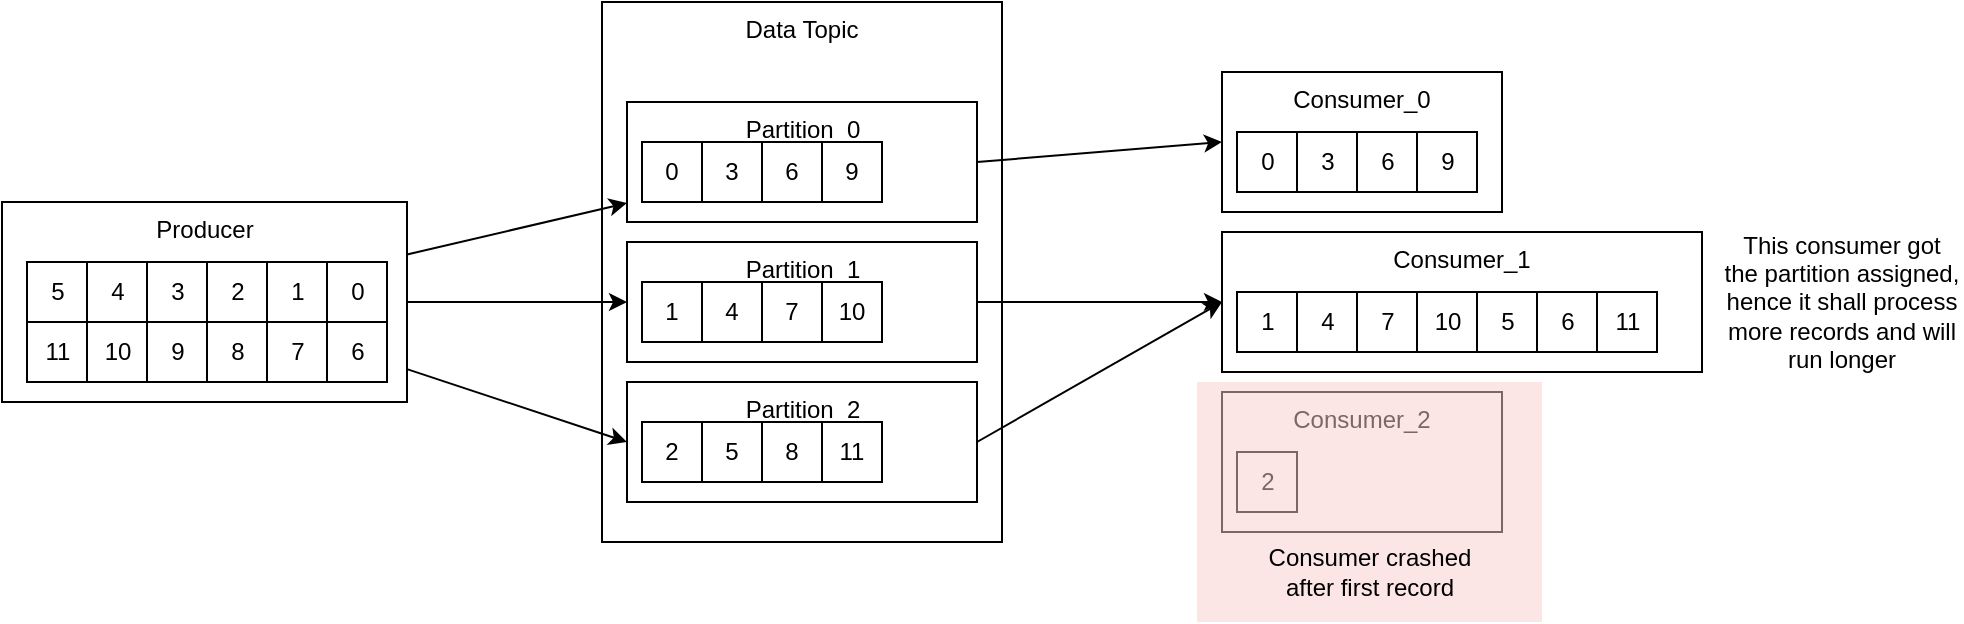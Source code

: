 <mxfile version="22.1.21" type="device">
  <diagram name="Page-1" id="azc2-ThuC2YT-2fPCF3p">
    <mxGraphModel dx="1434" dy="854" grid="1" gridSize="10" guides="1" tooltips="1" connect="1" arrows="1" fold="1" page="1" pageScale="1" pageWidth="3300" pageHeight="4681" math="0" shadow="0">
      <root>
        <mxCell id="0" />
        <mxCell id="1" parent="0" />
        <mxCell id="arF1o24mGjveasYSjzpN-28" value="Data Topic" style="rounded=0;whiteSpace=wrap;html=1;verticalAlign=top;" parent="1" vertex="1">
          <mxGeometry x="460" y="190" width="200" height="270" as="geometry" />
        </mxCell>
        <mxCell id="-C41blwelcrBBVChFcjn-21" style="rounded=0;orthogonalLoop=1;jettySize=auto;html=1;" edge="1" parent="1" source="-C41blwelcrBBVChFcjn-18" target="-C41blwelcrBBVChFcjn-2">
          <mxGeometry relative="1" as="geometry" />
        </mxCell>
        <mxCell id="-C41blwelcrBBVChFcjn-22" style="rounded=0;orthogonalLoop=1;jettySize=auto;html=1;entryX=0;entryY=0.5;entryDx=0;entryDy=0;" edge="1" parent="1" source="-C41blwelcrBBVChFcjn-18" target="-C41blwelcrBBVChFcjn-3">
          <mxGeometry relative="1" as="geometry" />
        </mxCell>
        <mxCell id="-C41blwelcrBBVChFcjn-18" value="Producer" style="rounded=0;whiteSpace=wrap;html=1;verticalAlign=top;labelPosition=center;verticalLabelPosition=middle;align=center;" vertex="1" parent="1">
          <mxGeometry x="160" y="290" width="202.5" height="100" as="geometry" />
        </mxCell>
        <mxCell id="-C41blwelcrBBVChFcjn-50" style="rounded=0;orthogonalLoop=1;jettySize=auto;html=1;entryX=0;entryY=0.5;entryDx=0;entryDy=0;exitX=1;exitY=0.5;exitDx=0;exitDy=0;" edge="1" parent="1" source="arF1o24mGjveasYSjzpN-38" target="-C41blwelcrBBVChFcjn-35">
          <mxGeometry relative="1" as="geometry">
            <mxPoint x="650" y="270" as="sourcePoint" />
          </mxGeometry>
        </mxCell>
        <mxCell id="arF1o24mGjveasYSjzpN-38" value="Partition_0" style="rounded=0;whiteSpace=wrap;html=1;verticalAlign=top;labelPosition=center;verticalLabelPosition=middle;align=center;" parent="1" vertex="1">
          <mxGeometry x="472.5" y="240" width="175" height="60" as="geometry" />
        </mxCell>
        <mxCell id="-C41blwelcrBBVChFcjn-51" style="rounded=0;orthogonalLoop=1;jettySize=auto;html=1;entryX=0;entryY=0.5;entryDx=0;entryDy=0;" edge="1" parent="1" source="-C41blwelcrBBVChFcjn-2" target="-C41blwelcrBBVChFcjn-40">
          <mxGeometry relative="1" as="geometry" />
        </mxCell>
        <mxCell id="-C41blwelcrBBVChFcjn-2" value="Partition_1" style="rounded=0;whiteSpace=wrap;html=1;verticalAlign=top;labelPosition=center;verticalLabelPosition=middle;align=center;" vertex="1" parent="1">
          <mxGeometry x="472.5" y="310" width="175" height="60" as="geometry" />
        </mxCell>
        <mxCell id="-C41blwelcrBBVChFcjn-52" style="rounded=0;orthogonalLoop=1;jettySize=auto;html=1;entryX=0;entryY=0.5;entryDx=0;entryDy=0;exitX=1;exitY=0.5;exitDx=0;exitDy=0;" edge="1" parent="1" source="-C41blwelcrBBVChFcjn-3" target="-C41blwelcrBBVChFcjn-40">
          <mxGeometry relative="1" as="geometry" />
        </mxCell>
        <mxCell id="-C41blwelcrBBVChFcjn-3" value="Partition_2" style="rounded=0;whiteSpace=wrap;html=1;verticalAlign=top;labelPosition=center;verticalLabelPosition=middle;align=center;" vertex="1" parent="1">
          <mxGeometry x="472.5" y="380" width="175" height="60" as="geometry" />
        </mxCell>
        <mxCell id="-C41blwelcrBBVChFcjn-4" value="0" style="rounded=0;whiteSpace=wrap;html=1;verticalAlign=middle;" vertex="1" parent="1">
          <mxGeometry x="322.5" y="320" width="30" height="30" as="geometry" />
        </mxCell>
        <mxCell id="-C41blwelcrBBVChFcjn-5" value="1" style="rounded=0;whiteSpace=wrap;html=1;verticalAlign=middle;" vertex="1" parent="1">
          <mxGeometry x="292.5" y="320" width="30" height="30" as="geometry" />
        </mxCell>
        <mxCell id="-C41blwelcrBBVChFcjn-6" value="2" style="rounded=0;whiteSpace=wrap;html=1;verticalAlign=middle;" vertex="1" parent="1">
          <mxGeometry x="262.5" y="320" width="30" height="30" as="geometry" />
        </mxCell>
        <mxCell id="-C41blwelcrBBVChFcjn-7" value="3" style="rounded=0;whiteSpace=wrap;html=1;verticalAlign=middle;" vertex="1" parent="1">
          <mxGeometry x="232.5" y="320" width="30" height="30" as="geometry" />
        </mxCell>
        <mxCell id="-C41blwelcrBBVChFcjn-8" value="4" style="rounded=0;whiteSpace=wrap;html=1;verticalAlign=middle;" vertex="1" parent="1">
          <mxGeometry x="202.5" y="320" width="30" height="30" as="geometry" />
        </mxCell>
        <mxCell id="-C41blwelcrBBVChFcjn-9" value="5" style="rounded=0;whiteSpace=wrap;html=1;verticalAlign=middle;" vertex="1" parent="1">
          <mxGeometry x="172.5" y="320" width="30" height="30" as="geometry" />
        </mxCell>
        <mxCell id="-C41blwelcrBBVChFcjn-10" value="6" style="rounded=0;whiteSpace=wrap;html=1;verticalAlign=middle;" vertex="1" parent="1">
          <mxGeometry x="322.5" y="350" width="30" height="30" as="geometry" />
        </mxCell>
        <mxCell id="-C41blwelcrBBVChFcjn-11" value="7" style="rounded=0;whiteSpace=wrap;html=1;verticalAlign=middle;" vertex="1" parent="1">
          <mxGeometry x="292.5" y="350" width="30" height="30" as="geometry" />
        </mxCell>
        <mxCell id="-C41blwelcrBBVChFcjn-12" value="8" style="rounded=0;whiteSpace=wrap;html=1;verticalAlign=middle;" vertex="1" parent="1">
          <mxGeometry x="262.5" y="350" width="30" height="30" as="geometry" />
        </mxCell>
        <mxCell id="-C41blwelcrBBVChFcjn-13" value="9" style="rounded=0;whiteSpace=wrap;html=1;verticalAlign=middle;" vertex="1" parent="1">
          <mxGeometry x="232.5" y="350" width="30" height="30" as="geometry" />
        </mxCell>
        <mxCell id="-C41blwelcrBBVChFcjn-14" value="10" style="rounded=0;whiteSpace=wrap;html=1;verticalAlign=middle;" vertex="1" parent="1">
          <mxGeometry x="202.5" y="350" width="30" height="30" as="geometry" />
        </mxCell>
        <mxCell id="-C41blwelcrBBVChFcjn-15" value="11" style="rounded=0;whiteSpace=wrap;html=1;verticalAlign=middle;" vertex="1" parent="1">
          <mxGeometry x="172.5" y="350" width="30" height="30" as="geometry" />
        </mxCell>
        <mxCell id="-C41blwelcrBBVChFcjn-19" style="rounded=0;orthogonalLoop=1;jettySize=auto;html=1;" edge="1" parent="1" source="-C41blwelcrBBVChFcjn-18" target="arF1o24mGjveasYSjzpN-38">
          <mxGeometry relative="1" as="geometry" />
        </mxCell>
        <mxCell id="-C41blwelcrBBVChFcjn-23" value="0" style="rounded=0;whiteSpace=wrap;html=1;verticalAlign=middle;" vertex="1" parent="1">
          <mxGeometry x="480" y="260" width="30" height="30" as="geometry" />
        </mxCell>
        <mxCell id="-C41blwelcrBBVChFcjn-24" value="1" style="rounded=0;whiteSpace=wrap;html=1;verticalAlign=middle;" vertex="1" parent="1">
          <mxGeometry x="480" y="330" width="30" height="30" as="geometry" />
        </mxCell>
        <mxCell id="-C41blwelcrBBVChFcjn-25" value="2" style="rounded=0;whiteSpace=wrap;html=1;verticalAlign=middle;" vertex="1" parent="1">
          <mxGeometry x="480" y="400" width="30" height="30" as="geometry" />
        </mxCell>
        <mxCell id="-C41blwelcrBBVChFcjn-26" value="3" style="rounded=0;whiteSpace=wrap;html=1;verticalAlign=middle;" vertex="1" parent="1">
          <mxGeometry x="510" y="260" width="30" height="30" as="geometry" />
        </mxCell>
        <mxCell id="-C41blwelcrBBVChFcjn-27" value="4" style="rounded=0;whiteSpace=wrap;html=1;verticalAlign=middle;" vertex="1" parent="1">
          <mxGeometry x="510" y="330" width="30" height="30" as="geometry" />
        </mxCell>
        <mxCell id="-C41blwelcrBBVChFcjn-28" value="5" style="rounded=0;whiteSpace=wrap;html=1;verticalAlign=middle;" vertex="1" parent="1">
          <mxGeometry x="510" y="400" width="30" height="30" as="geometry" />
        </mxCell>
        <mxCell id="-C41blwelcrBBVChFcjn-29" value="6" style="rounded=0;whiteSpace=wrap;html=1;verticalAlign=middle;" vertex="1" parent="1">
          <mxGeometry x="540" y="260" width="30" height="30" as="geometry" />
        </mxCell>
        <mxCell id="-C41blwelcrBBVChFcjn-30" value="7" style="rounded=0;whiteSpace=wrap;html=1;verticalAlign=middle;" vertex="1" parent="1">
          <mxGeometry x="540" y="330" width="30" height="30" as="geometry" />
        </mxCell>
        <mxCell id="-C41blwelcrBBVChFcjn-31" value="8" style="rounded=0;whiteSpace=wrap;html=1;verticalAlign=middle;" vertex="1" parent="1">
          <mxGeometry x="540" y="400" width="30" height="30" as="geometry" />
        </mxCell>
        <mxCell id="-C41blwelcrBBVChFcjn-32" value="9" style="rounded=0;whiteSpace=wrap;html=1;verticalAlign=middle;" vertex="1" parent="1">
          <mxGeometry x="570" y="260" width="30" height="30" as="geometry" />
        </mxCell>
        <mxCell id="-C41blwelcrBBVChFcjn-33" value="10" style="rounded=0;whiteSpace=wrap;html=1;verticalAlign=middle;" vertex="1" parent="1">
          <mxGeometry x="570" y="330" width="30" height="30" as="geometry" />
        </mxCell>
        <mxCell id="-C41blwelcrBBVChFcjn-34" value="11" style="rounded=0;whiteSpace=wrap;html=1;verticalAlign=middle;" vertex="1" parent="1">
          <mxGeometry x="570" y="400" width="30" height="30" as="geometry" />
        </mxCell>
        <mxCell id="-C41blwelcrBBVChFcjn-35" value="Consumer_0" style="rounded=0;whiteSpace=wrap;html=1;verticalAlign=top;labelPosition=center;verticalLabelPosition=middle;align=center;" vertex="1" parent="1">
          <mxGeometry x="770" y="225" width="140" height="70" as="geometry" />
        </mxCell>
        <mxCell id="-C41blwelcrBBVChFcjn-36" value="0" style="rounded=0;whiteSpace=wrap;html=1;verticalAlign=middle;" vertex="1" parent="1">
          <mxGeometry x="777.5" y="255" width="30" height="30" as="geometry" />
        </mxCell>
        <mxCell id="-C41blwelcrBBVChFcjn-37" value="3" style="rounded=0;whiteSpace=wrap;html=1;verticalAlign=middle;" vertex="1" parent="1">
          <mxGeometry x="807.5" y="255" width="30" height="30" as="geometry" />
        </mxCell>
        <mxCell id="-C41blwelcrBBVChFcjn-38" value="6" style="rounded=0;whiteSpace=wrap;html=1;verticalAlign=middle;" vertex="1" parent="1">
          <mxGeometry x="837.5" y="255" width="30" height="30" as="geometry" />
        </mxCell>
        <mxCell id="-C41blwelcrBBVChFcjn-39" value="9" style="rounded=0;whiteSpace=wrap;html=1;verticalAlign=middle;" vertex="1" parent="1">
          <mxGeometry x="867.5" y="255" width="30" height="30" as="geometry" />
        </mxCell>
        <mxCell id="-C41blwelcrBBVChFcjn-40" value="Consumer_1" style="rounded=0;whiteSpace=wrap;html=1;verticalAlign=top;labelPosition=center;verticalLabelPosition=middle;align=center;" vertex="1" parent="1">
          <mxGeometry x="770" y="305" width="240" height="70" as="geometry" />
        </mxCell>
        <mxCell id="-C41blwelcrBBVChFcjn-41" value="1" style="rounded=0;whiteSpace=wrap;html=1;verticalAlign=middle;" vertex="1" parent="1">
          <mxGeometry x="777.5" y="335" width="30" height="30" as="geometry" />
        </mxCell>
        <mxCell id="-C41blwelcrBBVChFcjn-42" value="4" style="rounded=0;whiteSpace=wrap;html=1;verticalAlign=middle;" vertex="1" parent="1">
          <mxGeometry x="807.5" y="335" width="30" height="30" as="geometry" />
        </mxCell>
        <mxCell id="-C41blwelcrBBVChFcjn-43" value="7" style="rounded=0;whiteSpace=wrap;html=1;verticalAlign=middle;" vertex="1" parent="1">
          <mxGeometry x="837.5" y="335" width="30" height="30" as="geometry" />
        </mxCell>
        <mxCell id="-C41blwelcrBBVChFcjn-44" value="10" style="rounded=0;whiteSpace=wrap;html=1;verticalAlign=middle;" vertex="1" parent="1">
          <mxGeometry x="867.5" y="335" width="30" height="30" as="geometry" />
        </mxCell>
        <mxCell id="-C41blwelcrBBVChFcjn-45" value="Consumer_2" style="rounded=0;whiteSpace=wrap;html=1;verticalAlign=top;labelPosition=center;verticalLabelPosition=middle;align=center;" vertex="1" parent="1">
          <mxGeometry x="770" y="385" width="140" height="70" as="geometry" />
        </mxCell>
        <mxCell id="-C41blwelcrBBVChFcjn-46" value="2" style="rounded=0;whiteSpace=wrap;html=1;verticalAlign=middle;" vertex="1" parent="1">
          <mxGeometry x="777.5" y="415" width="30" height="30" as="geometry" />
        </mxCell>
        <mxCell id="-C41blwelcrBBVChFcjn-47" value="5" style="rounded=0;whiteSpace=wrap;html=1;verticalAlign=middle;" vertex="1" parent="1">
          <mxGeometry x="897.5" y="335" width="30" height="30" as="geometry" />
        </mxCell>
        <mxCell id="-C41blwelcrBBVChFcjn-48" value="6" style="rounded=0;whiteSpace=wrap;html=1;verticalAlign=middle;" vertex="1" parent="1">
          <mxGeometry x="927.5" y="335" width="30" height="30" as="geometry" />
        </mxCell>
        <mxCell id="-C41blwelcrBBVChFcjn-49" value="11" style="rounded=0;whiteSpace=wrap;html=1;verticalAlign=middle;" vertex="1" parent="1">
          <mxGeometry x="957.5" y="335" width="30" height="30" as="geometry" />
        </mxCell>
        <mxCell id="-C41blwelcrBBVChFcjn-53" value="" style="rounded=0;whiteSpace=wrap;html=1;verticalAlign=top;labelPosition=center;verticalLabelPosition=middle;align=center;fillColor=#f8cecc;strokeColor=none;gradientColor=none;opacity=50;" vertex="1" parent="1">
          <mxGeometry x="757.5" y="380" width="172.5" height="120" as="geometry" />
        </mxCell>
        <mxCell id="-C41blwelcrBBVChFcjn-54" value="Consumer crashed after first record" style="rounded=0;whiteSpace=wrap;html=1;verticalAlign=middle;fillColor=none;strokeColor=none;" vertex="1" parent="1">
          <mxGeometry x="783.75" y="460" width="120" height="30" as="geometry" />
        </mxCell>
        <mxCell id="-C41blwelcrBBVChFcjn-55" value="This consumer got the partition assigned, hence it shall process more records and will run longer" style="rounded=0;whiteSpace=wrap;html=1;verticalAlign=middle;fillColor=none;strokeColor=none;" vertex="1" parent="1">
          <mxGeometry x="1020" y="325" width="120" height="30" as="geometry" />
        </mxCell>
      </root>
    </mxGraphModel>
  </diagram>
</mxfile>
